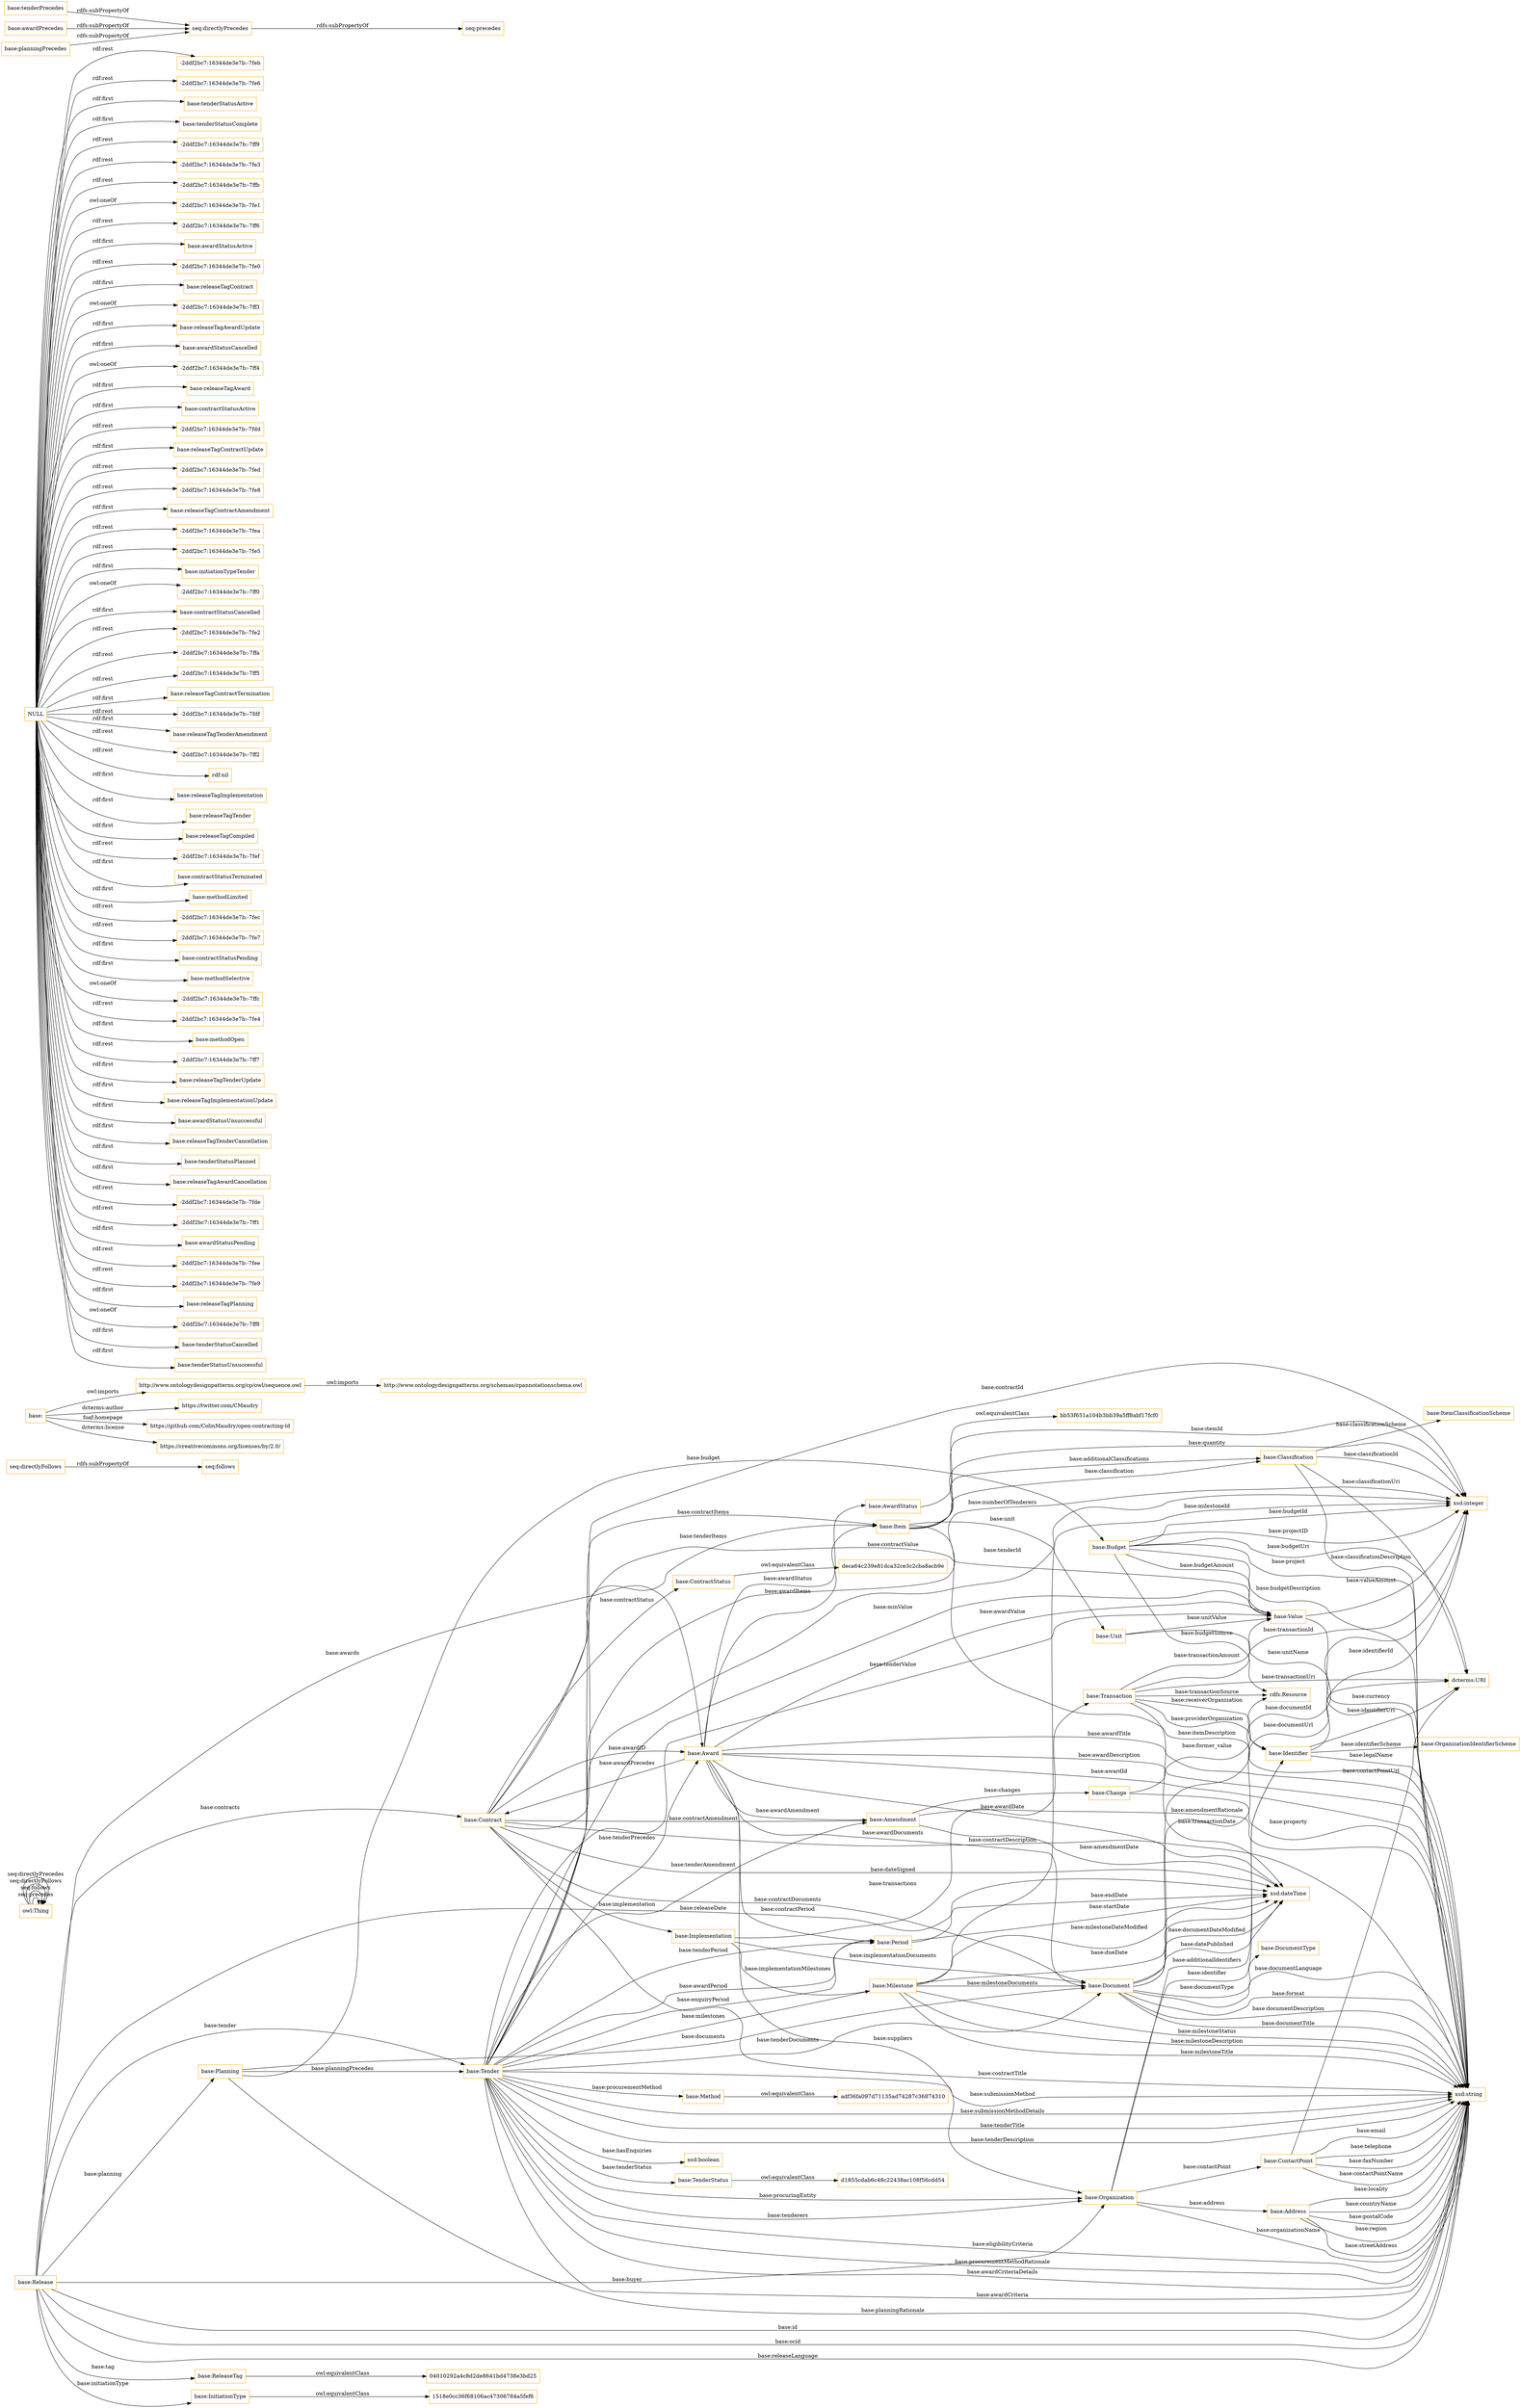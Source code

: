 digraph ar2dtool_diagram { 
rankdir=LR;
size="1501"
node [shape = rectangle, color="orange"]; "base:Item" "base:Change" "deca64c239e81dca32ce3c2cba8acb9e" "base:Document" "base:ReleaseTag" "base:Value" "base:Contract" "base:Address" "base:Identifier" "1518e0cc36f68106ac47306784a5fef6" "base:OrganizationIdentifierScheme" "base:ContactPoint" "base:Organization" "base:Method" "bb53f651a104b3bb39a5ff8abf17fcf0" "base:Implementation" "base:Tender" "base:Classification" "base:ContractStatus" "base:Budget" "base:TenderStatus" "base:DocumentType" "rdfs:Resource" "base:Amendment" "04010292a4c8d2de8641bd4738e3bd25" "d1855cdab6c48c22438ac108f56cdd54" "base:AwardStatus" "base:InitiationType" "dcterms:URI" "base:Release" "base:Milestone" "base:Award" "base:Transaction" "base:Unit" "base:ItemClassificationScheme" "base:Period" "adf36fa097d71135ad74287c36874310" "base:Planning" "owl:Thing" ; /*classes style*/
	"seq:directlyFollows" -> "seq:follows" [ label = "rdfs:subPropertyOf" ];
	"base:Method" -> "adf36fa097d71135ad74287c36874310" [ label = "owl:equivalentClass" ];
	"http://www.ontologydesignpatterns.org/cp/owl/sequence.owl" -> "http://www.ontologydesignpatterns.org/schemas/cpannotationschema.owl" [ label = "owl:imports" ];
	"base:" -> "https://twitter.com/CMaudry" [ label = "dcterms:author" ];
	"base:" -> "https://github.com/ColinMaudry/open-contracting-ld" [ label = "foaf:homepage" ];
	"base:" -> "https://creativecommons.org/licenses/by/2.0/" [ label = "dcterms:license" ];
	"base:" -> "http://www.ontologydesignpatterns.org/cp/owl/sequence.owl" [ label = "owl:imports" ];
	"base:TenderStatus" -> "d1855cdab6c48c22438ac108f56cdd54" [ label = "owl:equivalentClass" ];
	"base:InitiationType" -> "1518e0cc36f68106ac47306784a5fef6" [ label = "owl:equivalentClass" ];
	"NULL" -> "-2ddf2bc7:16344de3e7b:-7feb" [ label = "rdf:rest" ];
	"NULL" -> "-2ddf2bc7:16344de3e7b:-7fe6" [ label = "rdf:rest" ];
	"NULL" -> "base:tenderStatusActive" [ label = "rdf:first" ];
	"NULL" -> "base:tenderStatusComplete" [ label = "rdf:first" ];
	"NULL" -> "-2ddf2bc7:16344de3e7b:-7ff9" [ label = "rdf:rest" ];
	"NULL" -> "-2ddf2bc7:16344de3e7b:-7fe3" [ label = "rdf:rest" ];
	"NULL" -> "-2ddf2bc7:16344de3e7b:-7ffb" [ label = "rdf:rest" ];
	"NULL" -> "-2ddf2bc7:16344de3e7b:-7fe1" [ label = "owl:oneOf" ];
	"NULL" -> "-2ddf2bc7:16344de3e7b:-7ff6" [ label = "rdf:rest" ];
	"NULL" -> "base:awardStatusActive" [ label = "rdf:first" ];
	"NULL" -> "-2ddf2bc7:16344de3e7b:-7fe0" [ label = "rdf:rest" ];
	"NULL" -> "base:releaseTagContract" [ label = "rdf:first" ];
	"NULL" -> "-2ddf2bc7:16344de3e7b:-7ff3" [ label = "owl:oneOf" ];
	"NULL" -> "base:releaseTagAwardUpdate" [ label = "rdf:first" ];
	"NULL" -> "base:awardStatusCancelled" [ label = "rdf:first" ];
	"NULL" -> "-2ddf2bc7:16344de3e7b:-7ff4" [ label = "owl:oneOf" ];
	"NULL" -> "base:releaseTagAward" [ label = "rdf:first" ];
	"NULL" -> "base:contractStatusActive" [ label = "rdf:first" ];
	"NULL" -> "-2ddf2bc7:16344de3e7b:-7fdd" [ label = "rdf:rest" ];
	"NULL" -> "base:releaseTagContractUpdate" [ label = "rdf:first" ];
	"NULL" -> "-2ddf2bc7:16344de3e7b:-7fed" [ label = "rdf:rest" ];
	"NULL" -> "-2ddf2bc7:16344de3e7b:-7fe8" [ label = "rdf:rest" ];
	"NULL" -> "base:releaseTagContractAmendment" [ label = "rdf:first" ];
	"NULL" -> "-2ddf2bc7:16344de3e7b:-7fea" [ label = "rdf:rest" ];
	"NULL" -> "-2ddf2bc7:16344de3e7b:-7fe5" [ label = "rdf:rest" ];
	"NULL" -> "base:initiationTypeTender" [ label = "rdf:first" ];
	"NULL" -> "-2ddf2bc7:16344de3e7b:-7ff0" [ label = "owl:oneOf" ];
	"NULL" -> "base:contractStatusCancelled" [ label = "rdf:first" ];
	"NULL" -> "-2ddf2bc7:16344de3e7b:-7fe2" [ label = "rdf:rest" ];
	"NULL" -> "-2ddf2bc7:16344de3e7b:-7ffa" [ label = "rdf:rest" ];
	"NULL" -> "-2ddf2bc7:16344de3e7b:-7ff5" [ label = "rdf:rest" ];
	"NULL" -> "base:releaseTagContractTermination" [ label = "rdf:first" ];
	"NULL" -> "-2ddf2bc7:16344de3e7b:-7fdf" [ label = "rdf:rest" ];
	"NULL" -> "base:releaseTagTenderAmendment" [ label = "rdf:first" ];
	"NULL" -> "-2ddf2bc7:16344de3e7b:-7ff2" [ label = "rdf:rest" ];
	"NULL" -> "rdf:nil" [ label = "rdf:rest" ];
	"NULL" -> "base:releaseTagImplementation" [ label = "rdf:first" ];
	"NULL" -> "base:releaseTagTender" [ label = "rdf:first" ];
	"NULL" -> "base:releaseTagCompiled" [ label = "rdf:first" ];
	"NULL" -> "-2ddf2bc7:16344de3e7b:-7fef" [ label = "rdf:rest" ];
	"NULL" -> "base:contractStatusTerminated" [ label = "rdf:first" ];
	"NULL" -> "base:methodLimited" [ label = "rdf:first" ];
	"NULL" -> "-2ddf2bc7:16344de3e7b:-7fec" [ label = "rdf:rest" ];
	"NULL" -> "-2ddf2bc7:16344de3e7b:-7fe7" [ label = "rdf:rest" ];
	"NULL" -> "base:contractStatusPending" [ label = "rdf:first" ];
	"NULL" -> "base:methodSelective" [ label = "rdf:first" ];
	"NULL" -> "-2ddf2bc7:16344de3e7b:-7ffc" [ label = "owl:oneOf" ];
	"NULL" -> "-2ddf2bc7:16344de3e7b:-7fe4" [ label = "rdf:rest" ];
	"NULL" -> "base:methodOpen" [ label = "rdf:first" ];
	"NULL" -> "-2ddf2bc7:16344de3e7b:-7ff7" [ label = "rdf:rest" ];
	"NULL" -> "base:releaseTagTenderUpdate" [ label = "rdf:first" ];
	"NULL" -> "base:releaseTagImplementationUpdate" [ label = "rdf:first" ];
	"NULL" -> "base:awardStatusUnsuccessful" [ label = "rdf:first" ];
	"NULL" -> "base:releaseTagTenderCancellation" [ label = "rdf:first" ];
	"NULL" -> "base:tenderStatusPlanned" [ label = "rdf:first" ];
	"NULL" -> "base:releaseTagAwardCancellation" [ label = "rdf:first" ];
	"NULL" -> "-2ddf2bc7:16344de3e7b:-7fde" [ label = "rdf:rest" ];
	"NULL" -> "-2ddf2bc7:16344de3e7b:-7ff1" [ label = "rdf:rest" ];
	"NULL" -> "base:awardStatusPending" [ label = "rdf:first" ];
	"NULL" -> "-2ddf2bc7:16344de3e7b:-7fee" [ label = "rdf:rest" ];
	"NULL" -> "-2ddf2bc7:16344de3e7b:-7fe9" [ label = "rdf:rest" ];
	"NULL" -> "base:releaseTagPlanning" [ label = "rdf:first" ];
	"NULL" -> "-2ddf2bc7:16344de3e7b:-7ff8" [ label = "owl:oneOf" ];
	"NULL" -> "base:tenderStatusCancelled" [ label = "rdf:first" ];
	"NULL" -> "base:tenderStatusUnsuccessful" [ label = "rdf:first" ];
	"base:AwardStatus" -> "bb53f651a104b3bb39a5ff8abf17fcf0" [ label = "owl:equivalentClass" ];
	"base:tenderPrecedes" -> "seq:directlyPrecedes" [ label = "rdfs:subPropertyOf" ];
	"base:ReleaseTag" -> "04010292a4c8d2de8641bd4738e3bd25" [ label = "owl:equivalentClass" ];
	"base:awardPrecedes" -> "seq:directlyPrecedes" [ label = "rdfs:subPropertyOf" ];
	"base:planningPrecedes" -> "seq:directlyPrecedes" [ label = "rdfs:subPropertyOf" ];
	"base:ContractStatus" -> "deca64c239e81dca32ce3c2cba8acb9e" [ label = "owl:equivalentClass" ];
	"seq:directlyPrecedes" -> "seq:precedes" [ label = "rdfs:subPropertyOf" ];
	"base:Contract" -> "base:Implementation" [ label = "base:implementation" ];
	"base:Award" -> "base:Document" [ label = "base:awardDocuments" ];
	"base:Tender" -> "base:Organization" [ label = "base:procuringEntity" ];
	"base:Contract" -> "xsd:string" [ label = "base:contractDescription" ];
	"base:Transaction" -> "xsd:dateTime" [ label = "base:transactionDate" ];
	"base:Item" -> "base:Classification" [ label = "base:additionalClassifications" ];
	"base:Transaction" -> "base:Identifier" [ label = "base:receiverOrganization" ];
	"base:Award" -> "base:AwardStatus" [ label = "base:awardStatus" ];
	"base:Transaction" -> "xsd:integer" [ label = "base:transactionId" ];
	"base:ContactPoint" -> "xsd:string" [ label = "base:contactPointName" ];
	"base:Release" -> "base:Planning" [ label = "base:planning" ];
	"base:Amendment" -> "xsd:string" [ label = "base:amendmentRationale" ];
	"base:Award" -> "xsd:dateTime" [ label = "base:awardDate" ];
	"base:Transaction" -> "base:Identifier" [ label = "base:providerOrganization" ];
	"base:ContactPoint" -> "dcterms:URI" [ label = "base:contactPointUrl" ];
	"base:Milestone" -> "xsd:string" [ label = "base:milestoneStatus" ];
	"base:Tender" -> "xsd:string" [ label = "base:eligibilityCriteria" ];
	"base:Release" -> "xsd:dateTime" [ label = "base:releaseDate" ];
	"base:Tender" -> "base:Item" [ label = "base:tenderItems" ];
	"base:Address" -> "xsd:string" [ label = "base:postalCode" ];
	"base:Contract" -> "base:Amendment" [ label = "base:contractAmendment" ];
	"base:Organization" -> "base:Identifier" [ label = "base:identifier" ];
	"base:Change" -> "xsd:string" [ label = "base:property" ];
	"base:Tender" -> "base:Amendment" [ label = "base:tenderAmendment" ];
	"base:Tender" -> "base:Organization" [ label = "base:tenderers" ];
	"base:Period" -> "xsd:dateTime" [ label = "base:endDate" ];
	"base:Tender" -> "base:Period" [ label = "base:tenderPeriod" ];
	"base:Milestone" -> "xsd:dateTime" [ label = "base:milestoneDateModified" ];
	"base:Document" -> "xsd:dateTime" [ label = "base:datePublished" ];
	"base:Contract" -> "base:Value" [ label = "base:contractValue" ];
	"base:Contract" -> "xsd:string" [ label = "base:contractTitle" ];
	"base:Award" -> "base:Item" [ label = "base:awardItems" ];
	"base:Release" -> "base:ReleaseTag" [ label = "base:tag" ];
	"base:Item" -> "base:Classification" [ label = "base:classification" ];
	"base:Address" -> "xsd:string" [ label = "base:region" ];
	"base:Milestone" -> "xsd:string" [ label = "base:milestoneDescription" ];
	"base:Award" -> "base:Value" [ label = "base:awardValue" ];
	"base:Classification" -> "xsd:string" [ label = "base:classificationDescription" ];
	"base:Award" -> "xsd:string" [ label = "base:awardTitle" ];
	"base:Award" -> "xsd:string" [ label = "base:awardDescription" ];
	"base:Document" -> "xsd:string" [ label = "base:documentLanguage" ];
	"base:Release" -> "base:Tender" [ label = "base:tender" ];
	"base:Tender" -> "base:Milestone" [ label = "base:milestones" ];
	"base:Award" -> "xsd:string" [ label = "base:awardId" ];
	"base:Budget" -> "base:Value" [ label = "base:budgetAmount" ];
	"base:Tender" -> "xsd:string" [ label = "base:procurementMethodRationale" ];
	"base:Milestone" -> "xsd:integer" [ label = "base:milestoneId" ];
	"base:Unit" -> "base:Value" [ label = "base:unitValue" ];
	"base:Document" -> "xsd:dateTime" [ label = "base:documentDateModified" ];
	"base:Document" -> "base:DocumentType" [ label = "base:documentType" ];
	"base:Tender" -> "xsd:string" [ label = "base:awardCriteriaDetails" ];
	"base:Identifier" -> "base:OrganizationIdentifierScheme" [ label = "base:identifierScheme" ];
	"base:Award" -> "base:Contract" [ label = "base:awardPrecedes" ];
	"base:Tender" -> "base:Period" [ label = "base:enquiryPeriod" ];
	"base:Transaction" -> "dcterms:URI" [ label = "base:transactionUri" ];
	"base:Tender" -> "base:Award" [ label = "base:tenderPrecedes" ];
	"base:Item" -> "base:Unit" [ label = "base:unit" ];
	"base:Document" -> "xsd:integer" [ label = "base:documentId" ];
	"base:Tender" -> "base:Period" [ label = "base:awardPeriod" ];
	"base:Contract" -> "xsd:integer" [ label = "base:contractId" ];
	"base:Release" -> "base:Organization" [ label = "base:buyer" ];
	"base:Contract" -> "base:Award" [ label = "base:awardID" ];
	"base:Organization" -> "base:Identifier" [ label = "base:additionalIdentifiers" ];
	"base:Tender" -> "xsd:integer" [ label = "base:tenderId" ];
	"base:Document" -> "xsd:string" [ label = "base:format" ];
	"base:Budget" -> "dcterms:URI" [ label = "base:budgetUri" ];
	"base:Milestone" -> "xsd:dateTime" [ label = "base:dueDate" ];
	"base:Change" -> "rdfs:Resource" [ label = "base:former_value" ];
	"base:Milestone" -> "xsd:string" [ label = "base:milestoneTitle" ];
	"base:Value" -> "xsd:string" [ label = "base:currency" ];
	"base:Item" -> "xsd:integer" [ label = "base:itemId" ];
	"base:ContactPoint" -> "xsd:string" [ label = "base:email" ];
	"base:Address" -> "xsd:string" [ label = "base:streetAddress" ];
	"base:Budget" -> "xsd:string" [ label = "base:budgetDescription" ];
	"base:Contract" -> "base:ContractStatus" [ label = "base:contractStatus" ];
	"base:Planning" -> "base:Budget" [ label = "base:budget" ];
	"base:Budget" -> "xsd:integer" [ label = "base:budgetId" ];
	"base:Tender" -> "base:Value" [ label = "base:minValue" ];
	"base:Transaction" -> "base:Value" [ label = "base:transactionAmount" ];
	"base:Tender" -> "xsd:string" [ label = "base:awardCriteria" ];
	"base:Tender" -> "xsd:string" [ label = "base:submissionMethod" ];
	"base:Release" -> "base:Award" [ label = "base:awards" ];
	"base:Award" -> "base:Amendment" [ label = "base:awardAmendment" ];
	"base:Organization" -> "xsd:string" [ label = "base:organizationName" ];
	"base:Identifier" -> "xsd:integer" [ label = "base:identifierId" ];
	"base:Release" -> "xsd:string" [ label = "base:id" ];
	"base:Implementation" -> "base:Milestone" [ label = "base:implementationMilestones" ];
	"base:Budget" -> "xsd:integer" [ label = "base:projectID" ];
	"base:Document" -> "dcterms:URI" [ label = "base:documentUrl" ];
	"base:Document" -> "xsd:string" [ label = "base:documentDescription" ];
	"base:Milestone" -> "base:Document" [ label = "base:milestoneDocuments" ];
	"base:Period" -> "xsd:dateTime" [ label = "base:startDate" ];
	"base:Planning" -> "base:Tender" [ label = "base:planningPrecedes" ];
	"base:Tender" -> "xsd:integer" [ label = "base:numberOfTenderers" ];
	"base:Tender" -> "base:Method" [ label = "base:procurementMethod" ];
	"base:ContactPoint" -> "xsd:string" [ label = "base:telephone" ];
	"base:Amendment" -> "base:Change" [ label = "base:changes" ];
	"base:Tender" -> "xsd:boolean" [ label = "base:hasEnquiries" ];
	"base:Budget" -> "rdfs:Resource" [ label = "base:budgetSource" ];
	"base:Classification" -> "dcterms:URI" [ label = "base:classificationUri" ];
	"base:Contract" -> "base:Item" [ label = "base:contractItems" ];
	"base:Award" -> "base:Organization" [ label = "base:suppliers" ];
	"base:Identifier" -> "dcterms:URI" [ label = "base:identifierUri" ];
	"base:Tender" -> "xsd:string" [ label = "base:submissionMethodDetails" ];
	"base:Award" -> "base:Period" [ label = "base:contractPeriod" ];
	"base:Document" -> "xsd:string" [ label = "base:documentTitle" ];
	"base:Item" -> "xsd:integer" [ label = "base:quantity" ];
	"base:Classification" -> "base:ItemClassificationScheme" [ label = "base:classificationScheme" ];
	"base:Implementation" -> "base:Transaction" [ label = "base:transactions" ];
	"base:Planning" -> "base:Document" [ label = "base:documents" ];
	"base:Address" -> "xsd:string" [ label = "base:locality" ];
	"base:Identifier" -> "xsd:string" [ label = "base:legalName" ];
	"base:Amendment" -> "xsd:dateTime" [ label = "base:amendmentDate" ];
	"owl:Thing" -> "owl:Thing" [ label = "seq:precedes" ];
	"owl:Thing" -> "owl:Thing" [ label = "seq:follows" ];
	"base:Release" -> "xsd:string" [ label = "base:ocid" ];
	"base:Unit" -> "xsd:string" [ label = "base:unitName" ];
	"base:Contract" -> "base:Document" [ label = "base:contractDocuments" ];
	"base:Tender" -> "base:TenderStatus" [ label = "base:tenderStatus" ];
	"base:Release" -> "base:InitiationType" [ label = "base:initiationType" ];
	"base:Tender" -> "base:Document" [ label = "base:tenderDocuments" ];
	"base:Tender" -> "xsd:string" [ label = "base:tenderTitle" ];
	"base:Tender" -> "base:Value" [ label = "base:tenderValue" ];
	"owl:Thing" -> "owl:Thing" [ label = "seq:directlyFollows" ];
	"base:Organization" -> "base:ContactPoint" [ label = "base:contactPoint" ];
	"base:Transaction" -> "rdfs:Resource" [ label = "base:transactionSource" ];
	"base:Implementation" -> "base:Document" [ label = "base:implementationDocuments" ];
	"base:Budget" -> "xsd:string" [ label = "base:project" ];
	"base:Address" -> "xsd:string" [ label = "base:countryName" ];
	"base:Classification" -> "xsd:integer" [ label = "base:classificationId" ];
	"base:Value" -> "xsd:integer" [ label = "base:valueAmount" ];
	"base:Tender" -> "xsd:string" [ label = "base:tenderDescription" ];
	"base:Planning" -> "xsd:string" [ label = "base:planningRationale" ];
	"owl:Thing" -> "owl:Thing" [ label = "seq:directlyPrecedes" ];
	"base:Contract" -> "xsd:dateTime" [ label = "base:dateSigned" ];
	"base:Organization" -> "base:Address" [ label = "base:address" ];
	"base:Release" -> "base:Contract" [ label = "base:contracts" ];
	"base:Item" -> "xsd:string" [ label = "base:itemDescription" ];
	"base:ContactPoint" -> "xsd:string" [ label = "base:faxNumber" ];
	"base:Release" -> "xsd:string" [ label = "base:releaseLanguage" ];

}
